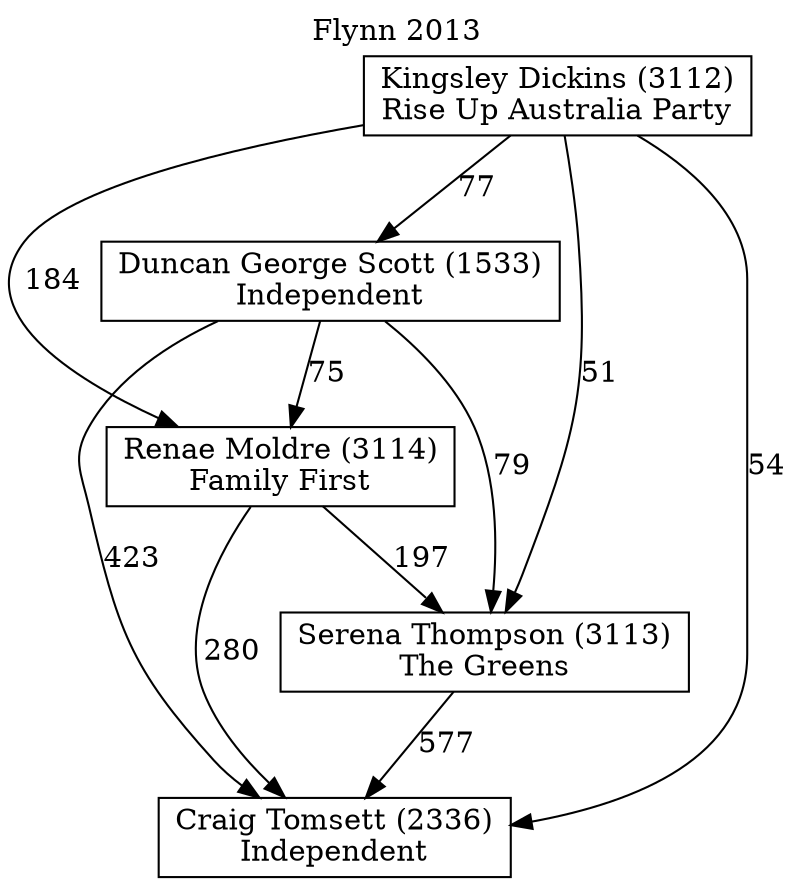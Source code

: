 // House preference flow
digraph "Craig Tomsett (2336)_Flynn_2013" {
	graph [label="Flynn 2013" labelloc=t mclimit=10]
	node [shape=box]
	"Craig Tomsett (2336)" [label="Craig Tomsett (2336)
Independent"]
	"Serena Thompson (3113)" [label="Serena Thompson (3113)
The Greens"]
	"Renae Moldre (3114)" [label="Renae Moldre (3114)
Family First"]
	"Duncan George Scott (1533)" [label="Duncan George Scott (1533)
Independent"]
	"Kingsley Dickins (3112)" [label="Kingsley Dickins (3112)
Rise Up Australia Party"]
	"Serena Thompson (3113)" -> "Craig Tomsett (2336)" [label=577]
	"Renae Moldre (3114)" -> "Serena Thompson (3113)" [label=197]
	"Duncan George Scott (1533)" -> "Renae Moldre (3114)" [label=75]
	"Kingsley Dickins (3112)" -> "Duncan George Scott (1533)" [label=77]
	"Renae Moldre (3114)" -> "Craig Tomsett (2336)" [label=280]
	"Duncan George Scott (1533)" -> "Craig Tomsett (2336)" [label=423]
	"Kingsley Dickins (3112)" -> "Craig Tomsett (2336)" [label=54]
	"Kingsley Dickins (3112)" -> "Renae Moldre (3114)" [label=184]
	"Duncan George Scott (1533)" -> "Serena Thompson (3113)" [label=79]
	"Kingsley Dickins (3112)" -> "Serena Thompson (3113)" [label=51]
}

